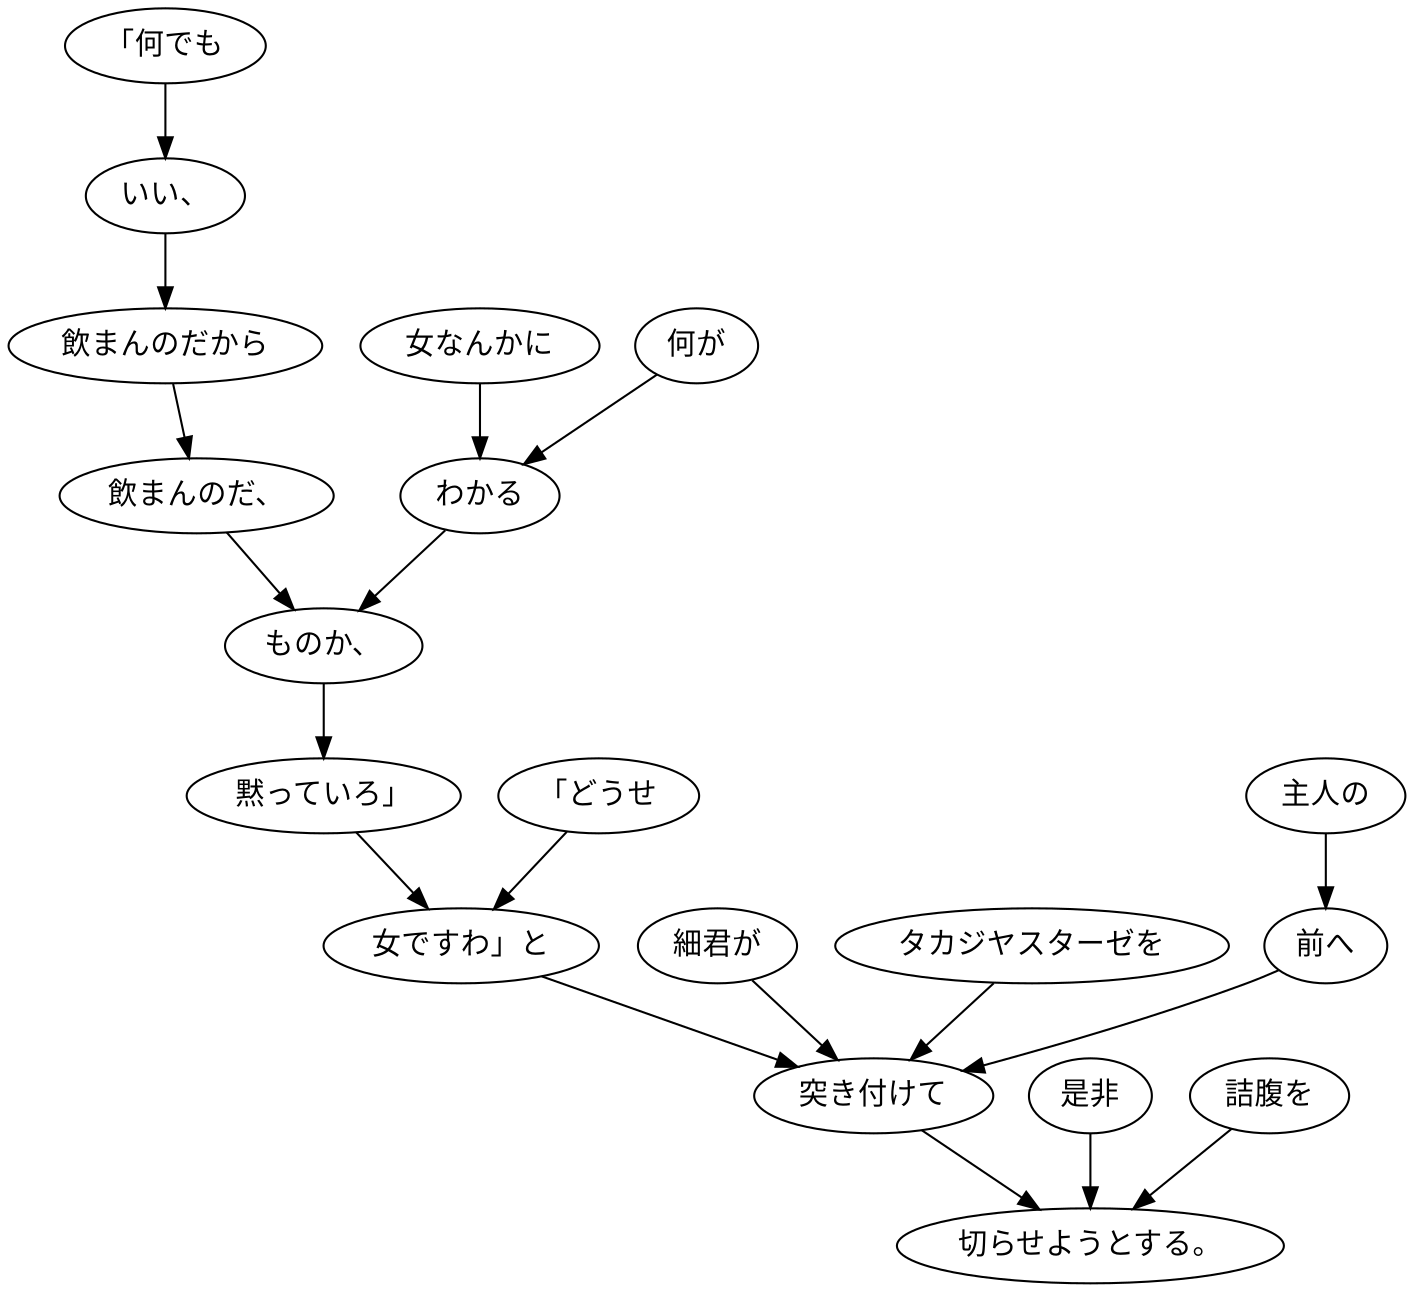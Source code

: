 digraph graph468 {
	node0 [label="「何でも"];
	node1 [label="いい、"];
	node2 [label="飲まんのだから"];
	node3 [label="飲まんのだ、"];
	node4 [label="女なんかに"];
	node5 [label="何が"];
	node6 [label="わかる"];
	node7 [label="ものか、"];
	node8 [label="黙っていろ」"];
	node9 [label="「どうせ"];
	node10 [label="女ですわ」と"];
	node11 [label="細君が"];
	node12 [label="タカジヤスターゼを"];
	node13 [label="主人の"];
	node14 [label="前へ"];
	node15 [label="突き付けて"];
	node16 [label="是非"];
	node17 [label="詰腹を"];
	node18 [label="切らせようとする。"];
	node0 -> node1;
	node1 -> node2;
	node2 -> node3;
	node3 -> node7;
	node4 -> node6;
	node5 -> node6;
	node6 -> node7;
	node7 -> node8;
	node8 -> node10;
	node9 -> node10;
	node10 -> node15;
	node11 -> node15;
	node12 -> node15;
	node13 -> node14;
	node14 -> node15;
	node15 -> node18;
	node16 -> node18;
	node17 -> node18;
}

